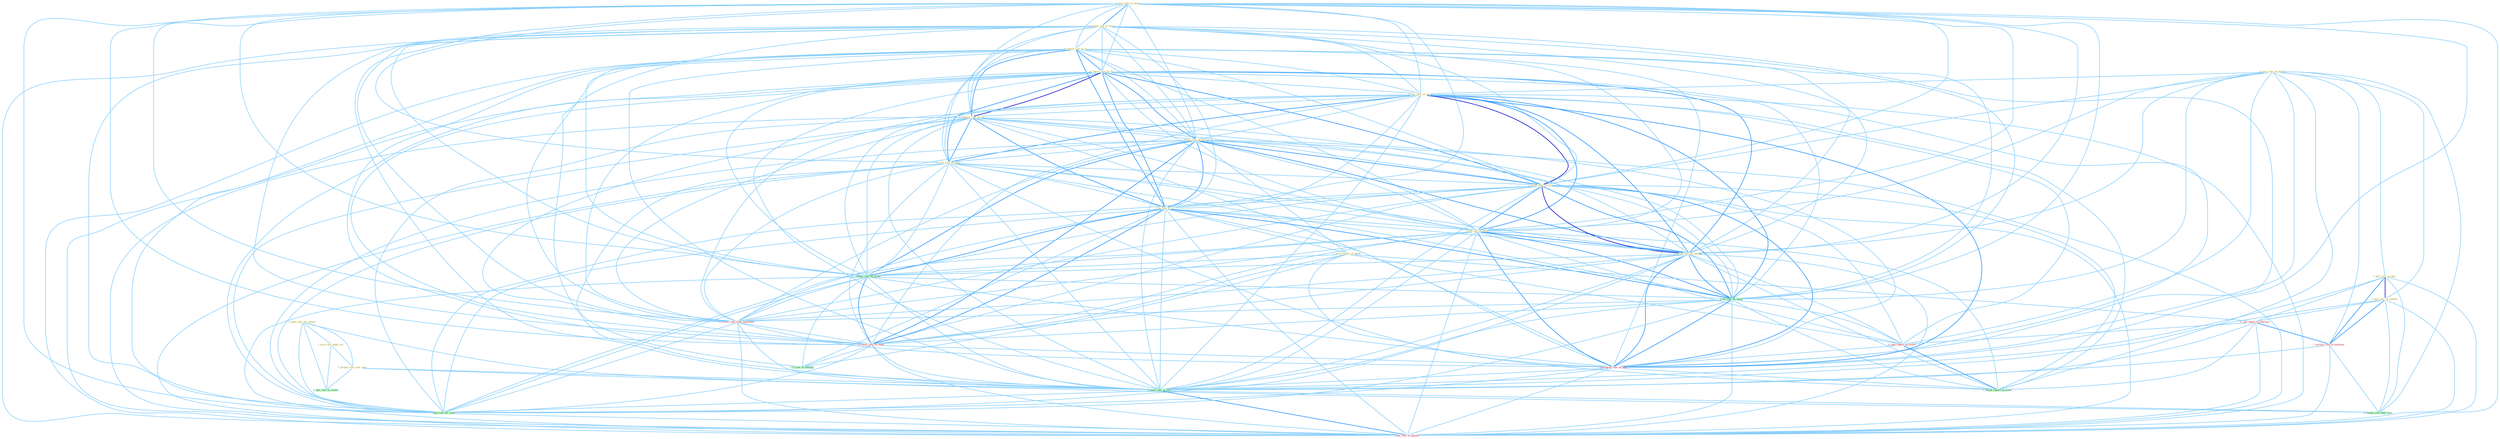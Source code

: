 Graph G{ 
    node
    [shape=polygon,style=filled,width=.5,height=.06,color="#BDFCC9",fixedsize=true,fontsize=4,
    fontcolor="#2f4f4f"];
    {node
    [color="#ffffe0", fontcolor="#8b7d6b"] "0_have_rule_for_attend " "0_give_rate_to_those " "0_serv_role_on_bench " "1_plai_role_in_oper " "0_manag_rate_to_level " "0_reckon_rate_at_% " "0_lower_rate_by_% " "1_rais_rate_on_stock " "0_depress_rate_by_% " "1_lower_rate_of_million " "1_issu_rule_under_act " "0_rais_rate_by_point " "1_lower_rate_on_stock " "1_ha_rate_of_% " "1_cut_rate_on_loan " "1_were_report_of_death " "0_plai_role_in_market " "0_propos_rule_next_year " "1_lower_rate_on_number "}
{node [color="#fff0f5", fontcolor="#b22222"] "0_ran_report_in_yearnum " "0_receiv_rate_from_entitynam " "0_stop_report_on_street " "0_choos_rate_of_rebat " "1_downgrad_rate_on_debt " "1_portrai_role_in_yearnum " "0_pai_rate_in_quarter "}
edge [color="#B0E2FF"];

	"0_have_rule_for_attend " -- "1_issu_rule_under_act " [w="1", color="#87cefa" ];
	"0_have_rule_for_attend " -- "0_propos_rule_next_year " [w="1", color="#87cefa" ];
	"0_have_rule_for_attend " -- "0_have_rate_in_year " [w="1", color="#87cefa" ];
	"0_have_rule_for_attend " -- "0_had_rate_for_yield " [w="1", color="#87cefa" ];
	"0_have_rule_for_attend " -- "0_hail_rule_as_victori " [w="1", color="#87cefa" ];
	"0_give_rate_to_those " -- "0_manag_rate_to_level " [w="2", color="#1e90ff" , len=0.8];
	"0_give_rate_to_those " -- "0_reckon_rate_at_% " [w="1", color="#87cefa" ];
	"0_give_rate_to_those " -- "0_lower_rate_by_% " [w="1", color="#87cefa" ];
	"0_give_rate_to_those " -- "1_rais_rate_on_stock " [w="1", color="#87cefa" ];
	"0_give_rate_to_those " -- "0_depress_rate_by_% " [w="1", color="#87cefa" ];
	"0_give_rate_to_those " -- "1_lower_rate_of_million " [w="1", color="#87cefa" ];
	"0_give_rate_to_those " -- "0_rais_rate_by_point " [w="1", color="#87cefa" ];
	"0_give_rate_to_those " -- "1_lower_rate_on_stock " [w="1", color="#87cefa" ];
	"0_give_rate_to_those " -- "1_ha_rate_of_% " [w="1", color="#87cefa" ];
	"0_give_rate_to_those " -- "1_cut_rate_on_loan " [w="1", color="#87cefa" ];
	"0_give_rate_to_those " -- "1_lower_rate_on_number " [w="1", color="#87cefa" ];
	"0_give_rate_to_those " -- "1_compar_rate_of_group " [w="1", color="#87cefa" ];
	"0_give_rate_to_those " -- "0_ha_rate_on_morn " [w="1", color="#87cefa" ];
	"0_give_rate_to_those " -- "0_receiv_rate_from_entitynam " [w="1", color="#87cefa" ];
	"0_give_rate_to_those " -- "0_choos_rate_of_rebat " [w="1", color="#87cefa" ];
	"0_give_rate_to_those " -- "1_downgrad_rate_on_debt " [w="1", color="#87cefa" ];
	"0_give_rate_to_those " -- "0_have_rate_in_year " [w="1", color="#87cefa" ];
	"0_give_rate_to_those " -- "0_had_rate_for_yield " [w="1", color="#87cefa" ];
	"0_give_rate_to_those " -- "0_pai_rate_in_quarter " [w="1", color="#87cefa" ];
	"0_serv_role_on_bench " -- "1_plai_role_in_oper " [w="1", color="#87cefa" ];
	"0_serv_role_on_bench " -- "1_rais_rate_on_stock " [w="1", color="#87cefa" ];
	"0_serv_role_on_bench " -- "1_lower_rate_on_stock " [w="1", color="#87cefa" ];
	"0_serv_role_on_bench " -- "1_cut_rate_on_loan " [w="1", color="#87cefa" ];
	"0_serv_role_on_bench " -- "0_plai_role_in_market " [w="1", color="#87cefa" ];
	"0_serv_role_on_bench " -- "1_lower_rate_on_number " [w="1", color="#87cefa" ];
	"0_serv_role_on_bench " -- "0_ha_rate_on_morn " [w="1", color="#87cefa" ];
	"0_serv_role_on_bench " -- "0_stop_report_on_street " [w="1", color="#87cefa" ];
	"0_serv_role_on_bench " -- "1_downgrad_rate_on_debt " [w="1", color="#87cefa" ];
	"0_serv_role_on_bench " -- "1_portrai_role_in_yearnum " [w="1", color="#87cefa" ];
	"0_serv_role_on_bench " -- "1_includ_report_on_trade " [w="1", color="#87cefa" ];
	"0_serv_role_on_bench " -- "0_assum_role_after_year " [w="1", color="#87cefa" ];
	"1_plai_role_in_oper " -- "0_plai_role_in_market " [w="3", color="#0000cd" , len=0.6];
	"1_plai_role_in_oper " -- "0_ran_report_in_yearnum " [w="1", color="#87cefa" ];
	"1_plai_role_in_oper " -- "1_portrai_role_in_yearnum " [w="2", color="#1e90ff" , len=0.8];
	"1_plai_role_in_oper " -- "0_have_rate_in_year " [w="1", color="#87cefa" ];
	"1_plai_role_in_oper " -- "0_assum_role_after_year " [w="1", color="#87cefa" ];
	"1_plai_role_in_oper " -- "0_pai_rate_in_quarter " [w="1", color="#87cefa" ];
	"0_manag_rate_to_level " -- "0_reckon_rate_at_% " [w="1", color="#87cefa" ];
	"0_manag_rate_to_level " -- "0_lower_rate_by_% " [w="1", color="#87cefa" ];
	"0_manag_rate_to_level " -- "1_rais_rate_on_stock " [w="1", color="#87cefa" ];
	"0_manag_rate_to_level " -- "0_depress_rate_by_% " [w="1", color="#87cefa" ];
	"0_manag_rate_to_level " -- "1_lower_rate_of_million " [w="1", color="#87cefa" ];
	"0_manag_rate_to_level " -- "0_rais_rate_by_point " [w="1", color="#87cefa" ];
	"0_manag_rate_to_level " -- "1_lower_rate_on_stock " [w="1", color="#87cefa" ];
	"0_manag_rate_to_level " -- "1_ha_rate_of_% " [w="1", color="#87cefa" ];
	"0_manag_rate_to_level " -- "1_cut_rate_on_loan " [w="1", color="#87cefa" ];
	"0_manag_rate_to_level " -- "1_lower_rate_on_number " [w="1", color="#87cefa" ];
	"0_manag_rate_to_level " -- "1_compar_rate_of_group " [w="1", color="#87cefa" ];
	"0_manag_rate_to_level " -- "0_ha_rate_on_morn " [w="1", color="#87cefa" ];
	"0_manag_rate_to_level " -- "0_receiv_rate_from_entitynam " [w="1", color="#87cefa" ];
	"0_manag_rate_to_level " -- "0_choos_rate_of_rebat " [w="1", color="#87cefa" ];
	"0_manag_rate_to_level " -- "1_downgrad_rate_on_debt " [w="1", color="#87cefa" ];
	"0_manag_rate_to_level " -- "0_have_rate_in_year " [w="1", color="#87cefa" ];
	"0_manag_rate_to_level " -- "0_had_rate_for_yield " [w="1", color="#87cefa" ];
	"0_manag_rate_to_level " -- "0_pai_rate_in_quarter " [w="1", color="#87cefa" ];
	"0_reckon_rate_at_% " -- "0_lower_rate_by_% " [w="2", color="#1e90ff" , len=0.8];
	"0_reckon_rate_at_% " -- "1_rais_rate_on_stock " [w="1", color="#87cefa" ];
	"0_reckon_rate_at_% " -- "0_depress_rate_by_% " [w="2", color="#1e90ff" , len=0.8];
	"0_reckon_rate_at_% " -- "1_lower_rate_of_million " [w="1", color="#87cefa" ];
	"0_reckon_rate_at_% " -- "0_rais_rate_by_point " [w="1", color="#87cefa" ];
	"0_reckon_rate_at_% " -- "1_lower_rate_on_stock " [w="1", color="#87cefa" ];
	"0_reckon_rate_at_% " -- "1_ha_rate_of_% " [w="2", color="#1e90ff" , len=0.8];
	"0_reckon_rate_at_% " -- "1_cut_rate_on_loan " [w="1", color="#87cefa" ];
	"0_reckon_rate_at_% " -- "1_lower_rate_on_number " [w="1", color="#87cefa" ];
	"0_reckon_rate_at_% " -- "1_compar_rate_of_group " [w="1", color="#87cefa" ];
	"0_reckon_rate_at_% " -- "0_ha_rate_on_morn " [w="1", color="#87cefa" ];
	"0_reckon_rate_at_% " -- "0_receiv_rate_from_entitynam " [w="1", color="#87cefa" ];
	"0_reckon_rate_at_% " -- "0_choos_rate_of_rebat " [w="1", color="#87cefa" ];
	"0_reckon_rate_at_% " -- "1_downgrad_rate_on_debt " [w="1", color="#87cefa" ];
	"0_reckon_rate_at_% " -- "0_have_rate_in_year " [w="1", color="#87cefa" ];
	"0_reckon_rate_at_% " -- "0_had_rate_for_yield " [w="1", color="#87cefa" ];
	"0_reckon_rate_at_% " -- "0_pai_rate_in_quarter " [w="1", color="#87cefa" ];
	"0_lower_rate_by_% " -- "1_rais_rate_on_stock " [w="1", color="#87cefa" ];
	"0_lower_rate_by_% " -- "0_depress_rate_by_% " [w="3", color="#0000cd" , len=0.6];
	"0_lower_rate_by_% " -- "1_lower_rate_of_million " [w="2", color="#1e90ff" , len=0.8];
	"0_lower_rate_by_% " -- "0_rais_rate_by_point " [w="2", color="#1e90ff" , len=0.8];
	"0_lower_rate_by_% " -- "1_lower_rate_on_stock " [w="2", color="#1e90ff" , len=0.8];
	"0_lower_rate_by_% " -- "1_ha_rate_of_% " [w="2", color="#1e90ff" , len=0.8];
	"0_lower_rate_by_% " -- "1_cut_rate_on_loan " [w="1", color="#87cefa" ];
	"0_lower_rate_by_% " -- "1_lower_rate_on_number " [w="2", color="#1e90ff" , len=0.8];
	"0_lower_rate_by_% " -- "1_compar_rate_of_group " [w="1", color="#87cefa" ];
	"0_lower_rate_by_% " -- "0_ha_rate_on_morn " [w="1", color="#87cefa" ];
	"0_lower_rate_by_% " -- "0_receiv_rate_from_entitynam " [w="1", color="#87cefa" ];
	"0_lower_rate_by_% " -- "0_choos_rate_of_rebat " [w="1", color="#87cefa" ];
	"0_lower_rate_by_% " -- "1_downgrad_rate_on_debt " [w="1", color="#87cefa" ];
	"0_lower_rate_by_% " -- "0_have_rate_in_year " [w="1", color="#87cefa" ];
	"0_lower_rate_by_% " -- "0_had_rate_for_yield " [w="1", color="#87cefa" ];
	"0_lower_rate_by_% " -- "0_pai_rate_in_quarter " [w="1", color="#87cefa" ];
	"1_rais_rate_on_stock " -- "0_depress_rate_by_% " [w="1", color="#87cefa" ];
	"1_rais_rate_on_stock " -- "1_lower_rate_of_million " [w="1", color="#87cefa" ];
	"1_rais_rate_on_stock " -- "0_rais_rate_by_point " [w="2", color="#1e90ff" , len=0.8];
	"1_rais_rate_on_stock " -- "1_lower_rate_on_stock " [w="3", color="#0000cd" , len=0.6];
	"1_rais_rate_on_stock " -- "1_ha_rate_of_% " [w="1", color="#87cefa" ];
	"1_rais_rate_on_stock " -- "1_cut_rate_on_loan " [w="2", color="#1e90ff" , len=0.8];
	"1_rais_rate_on_stock " -- "1_lower_rate_on_number " [w="2", color="#1e90ff" , len=0.8];
	"1_rais_rate_on_stock " -- "1_compar_rate_of_group " [w="1", color="#87cefa" ];
	"1_rais_rate_on_stock " -- "0_ha_rate_on_morn " [w="2", color="#1e90ff" , len=0.8];
	"1_rais_rate_on_stock " -- "0_receiv_rate_from_entitynam " [w="1", color="#87cefa" ];
	"1_rais_rate_on_stock " -- "0_stop_report_on_street " [w="1", color="#87cefa" ];
	"1_rais_rate_on_stock " -- "0_choos_rate_of_rebat " [w="1", color="#87cefa" ];
	"1_rais_rate_on_stock " -- "1_downgrad_rate_on_debt " [w="2", color="#1e90ff" , len=0.8];
	"1_rais_rate_on_stock " -- "0_have_rate_in_year " [w="1", color="#87cefa" ];
	"1_rais_rate_on_stock " -- "1_includ_report_on_trade " [w="1", color="#87cefa" ];
	"1_rais_rate_on_stock " -- "0_had_rate_for_yield " [w="1", color="#87cefa" ];
	"1_rais_rate_on_stock " -- "0_pai_rate_in_quarter " [w="1", color="#87cefa" ];
	"0_depress_rate_by_% " -- "1_lower_rate_of_million " [w="1", color="#87cefa" ];
	"0_depress_rate_by_% " -- "0_rais_rate_by_point " [w="2", color="#1e90ff" , len=0.8];
	"0_depress_rate_by_% " -- "1_lower_rate_on_stock " [w="1", color="#87cefa" ];
	"0_depress_rate_by_% " -- "1_ha_rate_of_% " [w="2", color="#1e90ff" , len=0.8];
	"0_depress_rate_by_% " -- "1_cut_rate_on_loan " [w="1", color="#87cefa" ];
	"0_depress_rate_by_% " -- "1_lower_rate_on_number " [w="1", color="#87cefa" ];
	"0_depress_rate_by_% " -- "1_compar_rate_of_group " [w="1", color="#87cefa" ];
	"0_depress_rate_by_% " -- "0_ha_rate_on_morn " [w="1", color="#87cefa" ];
	"0_depress_rate_by_% " -- "0_receiv_rate_from_entitynam " [w="1", color="#87cefa" ];
	"0_depress_rate_by_% " -- "0_choos_rate_of_rebat " [w="1", color="#87cefa" ];
	"0_depress_rate_by_% " -- "1_downgrad_rate_on_debt " [w="1", color="#87cefa" ];
	"0_depress_rate_by_% " -- "0_have_rate_in_year " [w="1", color="#87cefa" ];
	"0_depress_rate_by_% " -- "0_had_rate_for_yield " [w="1", color="#87cefa" ];
	"0_depress_rate_by_% " -- "0_pai_rate_in_quarter " [w="1", color="#87cefa" ];
	"1_lower_rate_of_million " -- "0_rais_rate_by_point " [w="1", color="#87cefa" ];
	"1_lower_rate_of_million " -- "1_lower_rate_on_stock " [w="2", color="#1e90ff" , len=0.8];
	"1_lower_rate_of_million " -- "1_ha_rate_of_% " [w="2", color="#1e90ff" , len=0.8];
	"1_lower_rate_of_million " -- "1_cut_rate_on_loan " [w="1", color="#87cefa" ];
	"1_lower_rate_of_million " -- "1_were_report_of_death " [w="1", color="#87cefa" ];
	"1_lower_rate_of_million " -- "1_lower_rate_on_number " [w="2", color="#1e90ff" , len=0.8];
	"1_lower_rate_of_million " -- "1_compar_rate_of_group " [w="2", color="#1e90ff" , len=0.8];
	"1_lower_rate_of_million " -- "0_ha_rate_on_morn " [w="1", color="#87cefa" ];
	"1_lower_rate_of_million " -- "0_receiv_rate_from_entitynam " [w="1", color="#87cefa" ];
	"1_lower_rate_of_million " -- "0_choos_rate_of_rebat " [w="2", color="#1e90ff" , len=0.8];
	"1_lower_rate_of_million " -- "1_downgrad_rate_on_debt " [w="1", color="#87cefa" ];
	"1_lower_rate_of_million " -- "1_'s_risk_of_messag " [w="1", color="#87cefa" ];
	"1_lower_rate_of_million " -- "0_have_rate_in_year " [w="1", color="#87cefa" ];
	"1_lower_rate_of_million " -- "0_had_rate_for_yield " [w="1", color="#87cefa" ];
	"1_lower_rate_of_million " -- "0_pai_rate_in_quarter " [w="1", color="#87cefa" ];
	"1_issu_rule_under_act " -- "0_propos_rule_next_year " [w="1", color="#87cefa" ];
	"1_issu_rule_under_act " -- "0_hail_rule_as_victori " [w="1", color="#87cefa" ];
	"0_rais_rate_by_point " -- "1_lower_rate_on_stock " [w="1", color="#87cefa" ];
	"0_rais_rate_by_point " -- "1_ha_rate_of_% " [w="1", color="#87cefa" ];
	"0_rais_rate_by_point " -- "1_cut_rate_on_loan " [w="1", color="#87cefa" ];
	"0_rais_rate_by_point " -- "1_lower_rate_on_number " [w="1", color="#87cefa" ];
	"0_rais_rate_by_point " -- "1_compar_rate_of_group " [w="1", color="#87cefa" ];
	"0_rais_rate_by_point " -- "0_ha_rate_on_morn " [w="1", color="#87cefa" ];
	"0_rais_rate_by_point " -- "0_receiv_rate_from_entitynam " [w="1", color="#87cefa" ];
	"0_rais_rate_by_point " -- "0_choos_rate_of_rebat " [w="1", color="#87cefa" ];
	"0_rais_rate_by_point " -- "1_downgrad_rate_on_debt " [w="1", color="#87cefa" ];
	"0_rais_rate_by_point " -- "0_have_rate_in_year " [w="1", color="#87cefa" ];
	"0_rais_rate_by_point " -- "0_had_rate_for_yield " [w="1", color="#87cefa" ];
	"0_rais_rate_by_point " -- "0_pai_rate_in_quarter " [w="1", color="#87cefa" ];
	"1_lower_rate_on_stock " -- "1_ha_rate_of_% " [w="1", color="#87cefa" ];
	"1_lower_rate_on_stock " -- "1_cut_rate_on_loan " [w="2", color="#1e90ff" , len=0.8];
	"1_lower_rate_on_stock " -- "1_lower_rate_on_number " [w="3", color="#0000cd" , len=0.6];
	"1_lower_rate_on_stock " -- "1_compar_rate_of_group " [w="1", color="#87cefa" ];
	"1_lower_rate_on_stock " -- "0_ha_rate_on_morn " [w="2", color="#1e90ff" , len=0.8];
	"1_lower_rate_on_stock " -- "0_receiv_rate_from_entitynam " [w="1", color="#87cefa" ];
	"1_lower_rate_on_stock " -- "0_stop_report_on_street " [w="1", color="#87cefa" ];
	"1_lower_rate_on_stock " -- "0_choos_rate_of_rebat " [w="1", color="#87cefa" ];
	"1_lower_rate_on_stock " -- "1_downgrad_rate_on_debt " [w="2", color="#1e90ff" , len=0.8];
	"1_lower_rate_on_stock " -- "0_have_rate_in_year " [w="1", color="#87cefa" ];
	"1_lower_rate_on_stock " -- "1_includ_report_on_trade " [w="1", color="#87cefa" ];
	"1_lower_rate_on_stock " -- "0_had_rate_for_yield " [w="1", color="#87cefa" ];
	"1_lower_rate_on_stock " -- "0_pai_rate_in_quarter " [w="1", color="#87cefa" ];
	"1_ha_rate_of_% " -- "1_cut_rate_on_loan " [w="1", color="#87cefa" ];
	"1_ha_rate_of_% " -- "1_were_report_of_death " [w="1", color="#87cefa" ];
	"1_ha_rate_of_% " -- "1_lower_rate_on_number " [w="1", color="#87cefa" ];
	"1_ha_rate_of_% " -- "1_compar_rate_of_group " [w="2", color="#1e90ff" , len=0.8];
	"1_ha_rate_of_% " -- "0_ha_rate_on_morn " [w="2", color="#1e90ff" , len=0.8];
	"1_ha_rate_of_% " -- "0_receiv_rate_from_entitynam " [w="1", color="#87cefa" ];
	"1_ha_rate_of_% " -- "0_choos_rate_of_rebat " [w="2", color="#1e90ff" , len=0.8];
	"1_ha_rate_of_% " -- "1_downgrad_rate_on_debt " [w="1", color="#87cefa" ];
	"1_ha_rate_of_% " -- "1_'s_risk_of_messag " [w="1", color="#87cefa" ];
	"1_ha_rate_of_% " -- "0_have_rate_in_year " [w="1", color="#87cefa" ];
	"1_ha_rate_of_% " -- "0_had_rate_for_yield " [w="1", color="#87cefa" ];
	"1_ha_rate_of_% " -- "0_pai_rate_in_quarter " [w="1", color="#87cefa" ];
	"1_cut_rate_on_loan " -- "1_lower_rate_on_number " [w="2", color="#1e90ff" , len=0.8];
	"1_cut_rate_on_loan " -- "1_compar_rate_of_group " [w="1", color="#87cefa" ];
	"1_cut_rate_on_loan " -- "0_ha_rate_on_morn " [w="2", color="#1e90ff" , len=0.8];
	"1_cut_rate_on_loan " -- "0_receiv_rate_from_entitynam " [w="1", color="#87cefa" ];
	"1_cut_rate_on_loan " -- "0_stop_report_on_street " [w="1", color="#87cefa" ];
	"1_cut_rate_on_loan " -- "0_choos_rate_of_rebat " [w="1", color="#87cefa" ];
	"1_cut_rate_on_loan " -- "1_downgrad_rate_on_debt " [w="2", color="#1e90ff" , len=0.8];
	"1_cut_rate_on_loan " -- "0_have_rate_in_year " [w="1", color="#87cefa" ];
	"1_cut_rate_on_loan " -- "1_includ_report_on_trade " [w="1", color="#87cefa" ];
	"1_cut_rate_on_loan " -- "0_had_rate_for_yield " [w="1", color="#87cefa" ];
	"1_cut_rate_on_loan " -- "0_pai_rate_in_quarter " [w="1", color="#87cefa" ];
	"1_were_report_of_death " -- "1_compar_rate_of_group " [w="1", color="#87cefa" ];
	"1_were_report_of_death " -- "0_ran_report_in_yearnum " [w="1", color="#87cefa" ];
	"1_were_report_of_death " -- "0_stop_report_on_street " [w="1", color="#87cefa" ];
	"1_were_report_of_death " -- "0_choos_rate_of_rebat " [w="1", color="#87cefa" ];
	"1_were_report_of_death " -- "1_'s_risk_of_messag " [w="1", color="#87cefa" ];
	"1_were_report_of_death " -- "1_includ_report_on_trade " [w="1", color="#87cefa" ];
	"0_plai_role_in_market " -- "0_ran_report_in_yearnum " [w="1", color="#87cefa" ];
	"0_plai_role_in_market " -- "1_portrai_role_in_yearnum " [w="2", color="#1e90ff" , len=0.8];
	"0_plai_role_in_market " -- "0_have_rate_in_year " [w="1", color="#87cefa" ];
	"0_plai_role_in_market " -- "0_assum_role_after_year " [w="1", color="#87cefa" ];
	"0_plai_role_in_market " -- "0_pai_rate_in_quarter " [w="1", color="#87cefa" ];
	"0_propos_rule_next_year " -- "0_have_rate_in_year " [w="1", color="#87cefa" ];
	"0_propos_rule_next_year " -- "0_assum_role_after_year " [w="1", color="#87cefa" ];
	"0_propos_rule_next_year " -- "0_hail_rule_as_victori " [w="1", color="#87cefa" ];
	"1_lower_rate_on_number " -- "1_compar_rate_of_group " [w="1", color="#87cefa" ];
	"1_lower_rate_on_number " -- "0_ha_rate_on_morn " [w="2", color="#1e90ff" , len=0.8];
	"1_lower_rate_on_number " -- "0_receiv_rate_from_entitynam " [w="1", color="#87cefa" ];
	"1_lower_rate_on_number " -- "0_stop_report_on_street " [w="1", color="#87cefa" ];
	"1_lower_rate_on_number " -- "0_choos_rate_of_rebat " [w="1", color="#87cefa" ];
	"1_lower_rate_on_number " -- "1_downgrad_rate_on_debt " [w="2", color="#1e90ff" , len=0.8];
	"1_lower_rate_on_number " -- "0_have_rate_in_year " [w="1", color="#87cefa" ];
	"1_lower_rate_on_number " -- "1_includ_report_on_trade " [w="1", color="#87cefa" ];
	"1_lower_rate_on_number " -- "0_had_rate_for_yield " [w="1", color="#87cefa" ];
	"1_lower_rate_on_number " -- "0_pai_rate_in_quarter " [w="1", color="#87cefa" ];
	"1_compar_rate_of_group " -- "0_ha_rate_on_morn " [w="1", color="#87cefa" ];
	"1_compar_rate_of_group " -- "0_receiv_rate_from_entitynam " [w="1", color="#87cefa" ];
	"1_compar_rate_of_group " -- "0_choos_rate_of_rebat " [w="2", color="#1e90ff" , len=0.8];
	"1_compar_rate_of_group " -- "1_downgrad_rate_on_debt " [w="1", color="#87cefa" ];
	"1_compar_rate_of_group " -- "1_'s_risk_of_messag " [w="1", color="#87cefa" ];
	"1_compar_rate_of_group " -- "0_have_rate_in_year " [w="1", color="#87cefa" ];
	"1_compar_rate_of_group " -- "0_had_rate_for_yield " [w="1", color="#87cefa" ];
	"1_compar_rate_of_group " -- "0_pai_rate_in_quarter " [w="1", color="#87cefa" ];
	"0_ran_report_in_yearnum " -- "0_stop_report_on_street " [w="1", color="#87cefa" ];
	"0_ran_report_in_yearnum " -- "1_portrai_role_in_yearnum " [w="2", color="#1e90ff" , len=0.8];
	"0_ran_report_in_yearnum " -- "0_have_rate_in_year " [w="1", color="#87cefa" ];
	"0_ran_report_in_yearnum " -- "1_includ_report_on_trade " [w="1", color="#87cefa" ];
	"0_ran_report_in_yearnum " -- "0_pai_rate_in_quarter " [w="1", color="#87cefa" ];
	"0_ha_rate_on_morn " -- "0_receiv_rate_from_entitynam " [w="1", color="#87cefa" ];
	"0_ha_rate_on_morn " -- "0_stop_report_on_street " [w="1", color="#87cefa" ];
	"0_ha_rate_on_morn " -- "0_choos_rate_of_rebat " [w="1", color="#87cefa" ];
	"0_ha_rate_on_morn " -- "1_downgrad_rate_on_debt " [w="2", color="#1e90ff" , len=0.8];
	"0_ha_rate_on_morn " -- "0_have_rate_in_year " [w="1", color="#87cefa" ];
	"0_ha_rate_on_morn " -- "1_includ_report_on_trade " [w="1", color="#87cefa" ];
	"0_ha_rate_on_morn " -- "0_had_rate_for_yield " [w="1", color="#87cefa" ];
	"0_ha_rate_on_morn " -- "0_pai_rate_in_quarter " [w="1", color="#87cefa" ];
	"0_receiv_rate_from_entitynam " -- "0_choos_rate_of_rebat " [w="1", color="#87cefa" ];
	"0_receiv_rate_from_entitynam " -- "1_downgrad_rate_on_debt " [w="1", color="#87cefa" ];
	"0_receiv_rate_from_entitynam " -- "0_have_rate_in_year " [w="1", color="#87cefa" ];
	"0_receiv_rate_from_entitynam " -- "0_had_rate_for_yield " [w="1", color="#87cefa" ];
	"0_receiv_rate_from_entitynam " -- "0_pai_rate_in_quarter " [w="1", color="#87cefa" ];
	"0_stop_report_on_street " -- "1_downgrad_rate_on_debt " [w="1", color="#87cefa" ];
	"0_stop_report_on_street " -- "1_includ_report_on_trade " [w="2", color="#1e90ff" , len=0.8];
	"0_choos_rate_of_rebat " -- "1_downgrad_rate_on_debt " [w="1", color="#87cefa" ];
	"0_choos_rate_of_rebat " -- "1_'s_risk_of_messag " [w="1", color="#87cefa" ];
	"0_choos_rate_of_rebat " -- "0_have_rate_in_year " [w="1", color="#87cefa" ];
	"0_choos_rate_of_rebat " -- "0_had_rate_for_yield " [w="1", color="#87cefa" ];
	"0_choos_rate_of_rebat " -- "0_pai_rate_in_quarter " [w="1", color="#87cefa" ];
	"1_downgrad_rate_on_debt " -- "0_have_rate_in_year " [w="1", color="#87cefa" ];
	"1_downgrad_rate_on_debt " -- "1_includ_report_on_trade " [w="1", color="#87cefa" ];
	"1_downgrad_rate_on_debt " -- "0_had_rate_for_yield " [w="1", color="#87cefa" ];
	"1_downgrad_rate_on_debt " -- "0_pai_rate_in_quarter " [w="1", color="#87cefa" ];
	"1_portrai_role_in_yearnum " -- "0_have_rate_in_year " [w="1", color="#87cefa" ];
	"1_portrai_role_in_yearnum " -- "0_assum_role_after_year " [w="1", color="#87cefa" ];
	"1_portrai_role_in_yearnum " -- "0_pai_rate_in_quarter " [w="1", color="#87cefa" ];
	"0_have_rate_in_year " -- "0_assum_role_after_year " [w="1", color="#87cefa" ];
	"0_have_rate_in_year " -- "0_had_rate_for_yield " [w="1", color="#87cefa" ];
	"0_have_rate_in_year " -- "0_pai_rate_in_quarter " [w="2", color="#1e90ff" , len=0.8];
	"0_had_rate_for_yield " -- "0_pai_rate_in_quarter " [w="1", color="#87cefa" ];
}